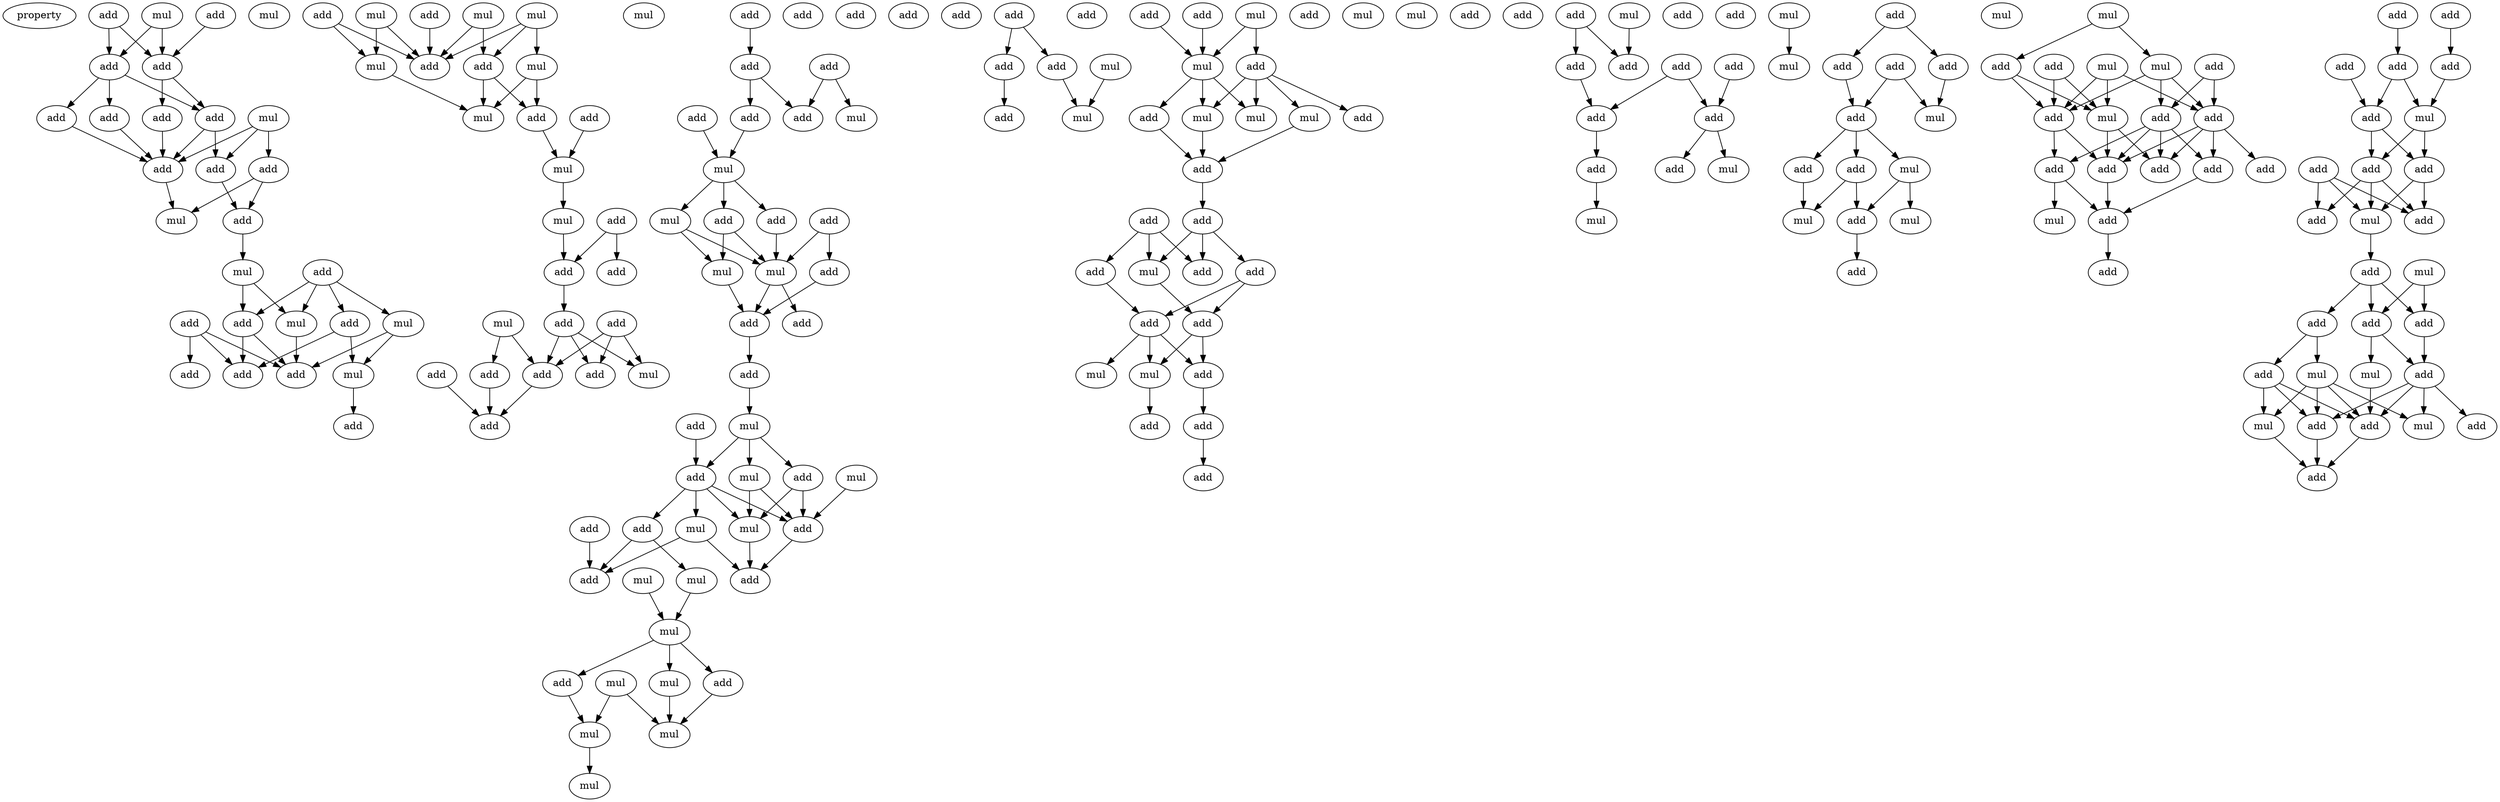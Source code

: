 digraph {
    node [fontcolor=black]
    property [mul=2,lf=1.0]
    0 [ label = add ];
    1 [ label = add ];
    2 [ label = mul ];
    3 [ label = mul ];
    4 [ label = add ];
    5 [ label = add ];
    6 [ label = mul ];
    7 [ label = add ];
    8 [ label = add ];
    9 [ label = add ];
    10 [ label = add ];
    11 [ label = add ];
    12 [ label = add ];
    13 [ label = add ];
    14 [ label = mul ];
    15 [ label = add ];
    16 [ label = add ];
    17 [ label = mul ];
    18 [ label = mul ];
    19 [ label = add ];
    20 [ label = mul ];
    21 [ label = add ];
    22 [ label = add ];
    23 [ label = mul ];
    24 [ label = add ];
    25 [ label = add ];
    26 [ label = add ];
    27 [ label = add ];
    28 [ label = mul ];
    29 [ label = add ];
    30 [ label = mul ];
    31 [ label = mul ];
    32 [ label = add ];
    33 [ label = mul ];
    34 [ label = add ];
    35 [ label = mul ];
    36 [ label = add ];
    37 [ label = mul ];
    38 [ label = add ];
    39 [ label = add ];
    40 [ label = mul ];
    41 [ label = mul ];
    42 [ label = add ];
    43 [ label = mul ];
    44 [ label = add ];
    45 [ label = add ];
    46 [ label = mul ];
    47 [ label = add ];
    48 [ label = add ];
    49 [ label = add ];
    50 [ label = add ];
    51 [ label = add ];
    52 [ label = add ];
    53 [ label = mul ];
    54 [ label = add ];
    55 [ label = add ];
    56 [ label = add ];
    57 [ label = add ];
    58 [ label = add ];
    59 [ label = add ];
    60 [ label = mul ];
    61 [ label = add ];
    62 [ label = add ];
    63 [ label = add ];
    64 [ label = mul ];
    65 [ label = add ];
    66 [ label = add ];
    67 [ label = add ];
    68 [ label = add ];
    69 [ label = mul ];
    70 [ label = mul ];
    71 [ label = mul ];
    72 [ label = add ];
    73 [ label = add ];
    74 [ label = add ];
    75 [ label = add ];
    76 [ label = add ];
    77 [ label = mul ];
    78 [ label = add ];
    79 [ label = mul ];
    80 [ label = add ];
    81 [ label = mul ];
    82 [ label = mul ];
    83 [ label = add ];
    84 [ label = add ];
    85 [ label = add ];
    86 [ label = mul ];
    87 [ label = add ];
    88 [ label = mul ];
    89 [ label = add ];
    90 [ label = mul ];
    91 [ label = mul ];
    92 [ label = add ];
    93 [ label = mul ];
    94 [ label = add ];
    95 [ label = add ];
    96 [ label = mul ];
    97 [ label = mul ];
    98 [ label = mul ];
    99 [ label = add ];
    100 [ label = mul ];
    101 [ label = add ];
    102 [ label = mul ];
    103 [ label = add ];
    104 [ label = add ];
    105 [ label = mul ];
    106 [ label = add ];
    107 [ label = mul ];
    108 [ label = add ];
    109 [ label = add ];
    110 [ label = add ];
    111 [ label = add ];
    112 [ label = mul ];
    113 [ label = add ];
    114 [ label = mul ];
    115 [ label = mul ];
    116 [ label = add ];
    117 [ label = mul ];
    118 [ label = add ];
    119 [ label = add ];
    120 [ label = add ];
    121 [ label = add ];
    122 [ label = mul ];
    123 [ label = add ];
    124 [ label = add ];
    125 [ label = mul ];
    126 [ label = add ];
    127 [ label = add ];
    128 [ label = add ];
    129 [ label = mul ];
    130 [ label = mul ];
    131 [ label = mul ];
    132 [ label = add ];
    133 [ label = add ];
    134 [ label = add ];
    135 [ label = add ];
    136 [ label = add ];
    137 [ label = add ];
    138 [ label = mul ];
    139 [ label = add ];
    140 [ label = add ];
    141 [ label = add ];
    142 [ label = add ];
    143 [ label = add ];
    144 [ label = add ];
    145 [ label = add ];
    146 [ label = add ];
    147 [ label = mul ];
    148 [ label = mul ];
    149 [ label = add ];
    150 [ label = add ];
    151 [ label = mul ];
    152 [ label = add ];
    153 [ label = mul ];
    154 [ label = add ];
    155 [ label = add ];
    156 [ label = add ];
    157 [ label = mul ];
    158 [ label = add ];
    159 [ label = add ];
    160 [ label = mul ];
    161 [ label = mul ];
    162 [ label = add ];
    163 [ label = add ];
    164 [ label = mul ];
    165 [ label = mul ];
    166 [ label = add ];
    167 [ label = mul ];
    168 [ label = add ];
    169 [ label = add ];
    170 [ label = mul ];
    171 [ label = add ];
    172 [ label = mul ];
    173 [ label = add ];
    174 [ label = mul ];
    175 [ label = add ];
    176 [ label = add ];
    177 [ label = add ];
    178 [ label = add ];
    179 [ label = add ];
    180 [ label = add ];
    181 [ label = add ];
    182 [ label = mul ];
    183 [ label = add ];
    184 [ label = add ];
    185 [ label = add ];
    186 [ label = add ];
    187 [ label = add ];
    188 [ label = add ];
    189 [ label = add ];
    190 [ label = add ];
    191 [ label = mul ];
    192 [ label = add ];
    193 [ label = add ];
    194 [ label = add ];
    195 [ label = add ];
    196 [ label = add ];
    197 [ label = mul ];
    198 [ label = mul ];
    199 [ label = add ];
    200 [ label = add ];
    201 [ label = add ];
    202 [ label = add ];
    203 [ label = mul ];
    204 [ label = mul ];
    205 [ label = add ];
    206 [ label = add ];
    207 [ label = add ];
    208 [ label = add ];
    209 [ label = mul ];
    210 [ label = mul ];
    211 [ label = add ];
    212 [ label = add ];
    0 -> 4 [ name = 0 ];
    0 -> 5 [ name = 1 ];
    1 -> 5 [ name = 2 ];
    2 -> 4 [ name = 3 ];
    2 -> 5 [ name = 4 ];
    4 -> 7 [ name = 5 ];
    4 -> 9 [ name = 6 ];
    4 -> 10 [ name = 7 ];
    5 -> 8 [ name = 8 ];
    5 -> 10 [ name = 9 ];
    6 -> 11 [ name = 10 ];
    6 -> 12 [ name = 11 ];
    6 -> 13 [ name = 12 ];
    7 -> 12 [ name = 13 ];
    8 -> 12 [ name = 14 ];
    9 -> 12 [ name = 15 ];
    10 -> 11 [ name = 16 ];
    10 -> 12 [ name = 17 ];
    11 -> 15 [ name = 18 ];
    12 -> 14 [ name = 19 ];
    13 -> 14 [ name = 20 ];
    13 -> 15 [ name = 21 ];
    15 -> 17 [ name = 22 ];
    16 -> 18 [ name = 23 ];
    16 -> 20 [ name = 24 ];
    16 -> 21 [ name = 25 ];
    16 -> 22 [ name = 26 ];
    17 -> 18 [ name = 27 ];
    17 -> 21 [ name = 28 ];
    18 -> 24 [ name = 29 ];
    19 -> 24 [ name = 30 ];
    19 -> 25 [ name = 31 ];
    19 -> 26 [ name = 32 ];
    20 -> 23 [ name = 33 ];
    20 -> 24 [ name = 34 ];
    21 -> 24 [ name = 35 ];
    21 -> 26 [ name = 36 ];
    22 -> 23 [ name = 37 ];
    22 -> 26 [ name = 38 ];
    23 -> 27 [ name = 39 ];
    28 -> 34 [ name = 40 ];
    28 -> 35 [ name = 41 ];
    28 -> 36 [ name = 42 ];
    29 -> 33 [ name = 43 ];
    29 -> 36 [ name = 44 ];
    30 -> 33 [ name = 45 ];
    30 -> 36 [ name = 46 ];
    31 -> 34 [ name = 47 ];
    31 -> 36 [ name = 48 ];
    32 -> 36 [ name = 49 ];
    33 -> 37 [ name = 50 ];
    34 -> 37 [ name = 51 ];
    34 -> 39 [ name = 52 ];
    35 -> 37 [ name = 53 ];
    35 -> 39 [ name = 54 ];
    38 -> 40 [ name = 55 ];
    39 -> 40 [ name = 56 ];
    40 -> 43 [ name = 57 ];
    42 -> 44 [ name = 58 ];
    42 -> 45 [ name = 59 ];
    43 -> 45 [ name = 60 ];
    45 -> 47 [ name = 61 ];
    46 -> 50 [ name = 62 ];
    46 -> 51 [ name = 63 ];
    47 -> 50 [ name = 64 ];
    47 -> 52 [ name = 65 ];
    47 -> 53 [ name = 66 ];
    48 -> 50 [ name = 67 ];
    48 -> 52 [ name = 68 ];
    48 -> 53 [ name = 69 ];
    49 -> 54 [ name = 70 ];
    50 -> 54 [ name = 71 ];
    51 -> 54 [ name = 72 ];
    55 -> 57 [ name = 73 ];
    57 -> 62 [ name = 74 ];
    57 -> 63 [ name = 75 ];
    58 -> 60 [ name = 76 ];
    58 -> 63 [ name = 77 ];
    61 -> 64 [ name = 78 ];
    62 -> 64 [ name = 79 ];
    64 -> 65 [ name = 80 ];
    64 -> 66 [ name = 81 ];
    64 -> 69 [ name = 82 ];
    65 -> 71 [ name = 83 ];
    66 -> 70 [ name = 84 ];
    66 -> 71 [ name = 85 ];
    67 -> 71 [ name = 86 ];
    67 -> 72 [ name = 87 ];
    69 -> 70 [ name = 88 ];
    69 -> 71 [ name = 89 ];
    70 -> 74 [ name = 90 ];
    71 -> 73 [ name = 91 ];
    71 -> 74 [ name = 92 ];
    72 -> 74 [ name = 93 ];
    74 -> 75 [ name = 94 ];
    75 -> 77 [ name = 95 ];
    76 -> 78 [ name = 96 ];
    77 -> 78 [ name = 97 ];
    77 -> 79 [ name = 98 ];
    77 -> 80 [ name = 99 ];
    78 -> 82 [ name = 100 ];
    78 -> 84 [ name = 101 ];
    78 -> 85 [ name = 102 ];
    78 -> 86 [ name = 103 ];
    79 -> 85 [ name = 104 ];
    79 -> 86 [ name = 105 ];
    80 -> 85 [ name = 106 ];
    80 -> 86 [ name = 107 ];
    81 -> 85 [ name = 108 ];
    82 -> 87 [ name = 109 ];
    82 -> 89 [ name = 110 ];
    83 -> 87 [ name = 111 ];
    84 -> 87 [ name = 112 ];
    84 -> 90 [ name = 113 ];
    85 -> 89 [ name = 114 ];
    86 -> 89 [ name = 115 ];
    88 -> 91 [ name = 116 ];
    90 -> 91 [ name = 117 ];
    91 -> 93 [ name = 118 ];
    91 -> 94 [ name = 119 ];
    91 -> 95 [ name = 120 ];
    93 -> 98 [ name = 121 ];
    94 -> 97 [ name = 122 ];
    95 -> 98 [ name = 123 ];
    96 -> 97 [ name = 124 ];
    96 -> 98 [ name = 125 ];
    97 -> 100 [ name = 126 ];
    99 -> 103 [ name = 127 ];
    99 -> 104 [ name = 128 ];
    102 -> 105 [ name = 129 ];
    103 -> 106 [ name = 130 ];
    104 -> 105 [ name = 131 ];
    107 -> 111 [ name = 132 ];
    107 -> 112 [ name = 133 ];
    108 -> 112 [ name = 134 ];
    110 -> 112 [ name = 135 ];
    111 -> 114 [ name = 136 ];
    111 -> 115 [ name = 137 ];
    111 -> 116 [ name = 138 ];
    111 -> 117 [ name = 139 ];
    112 -> 113 [ name = 140 ];
    112 -> 115 [ name = 141 ];
    112 -> 117 [ name = 142 ];
    113 -> 118 [ name = 143 ];
    114 -> 118 [ name = 144 ];
    115 -> 118 [ name = 145 ];
    118 -> 119 [ name = 146 ];
    119 -> 122 [ name = 147 ];
    119 -> 123 [ name = 148 ];
    119 -> 124 [ name = 149 ];
    120 -> 121 [ name = 150 ];
    120 -> 122 [ name = 151 ];
    120 -> 124 [ name = 152 ];
    121 -> 126 [ name = 153 ];
    122 -> 127 [ name = 154 ];
    123 -> 126 [ name = 155 ];
    123 -> 127 [ name = 156 ];
    126 -> 128 [ name = 157 ];
    126 -> 129 [ name = 158 ];
    126 -> 130 [ name = 159 ];
    127 -> 128 [ name = 160 ];
    127 -> 129 [ name = 161 ];
    128 -> 135 [ name = 162 ];
    129 -> 134 [ name = 163 ];
    135 -> 136 [ name = 164 ];
    137 -> 139 [ name = 165 ];
    137 -> 140 [ name = 166 ];
    138 -> 140 [ name = 167 ];
    139 -> 144 [ name = 168 ];
    141 -> 143 [ name = 169 ];
    141 -> 144 [ name = 170 ];
    142 -> 143 [ name = 171 ];
    143 -> 145 [ name = 172 ];
    143 -> 147 [ name = 173 ];
    144 -> 146 [ name = 174 ];
    146 -> 148 [ name = 175 ];
    151 -> 153 [ name = 176 ];
    152 -> 155 [ name = 177 ];
    152 -> 156 [ name = 178 ];
    154 -> 157 [ name = 179 ];
    154 -> 158 [ name = 180 ];
    155 -> 158 [ name = 181 ];
    156 -> 157 [ name = 182 ];
    158 -> 159 [ name = 183 ];
    158 -> 160 [ name = 184 ];
    158 -> 162 [ name = 185 ];
    159 -> 164 [ name = 186 ];
    160 -> 163 [ name = 187 ];
    160 -> 165 [ name = 188 ];
    162 -> 163 [ name = 189 ];
    162 -> 164 [ name = 190 ];
    163 -> 166 [ name = 191 ];
    167 -> 168 [ name = 192 ];
    167 -> 170 [ name = 193 ];
    168 -> 174 [ name = 194 ];
    168 -> 176 [ name = 195 ];
    169 -> 173 [ name = 196 ];
    169 -> 175 [ name = 197 ];
    170 -> 173 [ name = 198 ];
    170 -> 175 [ name = 199 ];
    170 -> 176 [ name = 200 ];
    171 -> 174 [ name = 201 ];
    171 -> 176 [ name = 202 ];
    172 -> 174 [ name = 203 ];
    172 -> 175 [ name = 204 ];
    172 -> 176 [ name = 205 ];
    173 -> 177 [ name = 206 ];
    173 -> 178 [ name = 207 ];
    173 -> 180 [ name = 208 ];
    173 -> 181 [ name = 209 ];
    174 -> 180 [ name = 210 ];
    174 -> 181 [ name = 211 ];
    175 -> 177 [ name = 212 ];
    175 -> 179 [ name = 213 ];
    175 -> 180 [ name = 214 ];
    175 -> 181 [ name = 215 ];
    176 -> 178 [ name = 216 ];
    176 -> 180 [ name = 217 ];
    177 -> 183 [ name = 218 ];
    178 -> 182 [ name = 219 ];
    178 -> 183 [ name = 220 ];
    180 -> 183 [ name = 221 ];
    183 -> 184 [ name = 222 ];
    185 -> 189 [ name = 223 ];
    186 -> 187 [ name = 224 ];
    187 -> 191 [ name = 225 ];
    188 -> 190 [ name = 226 ];
    189 -> 190 [ name = 227 ];
    189 -> 191 [ name = 228 ];
    190 -> 192 [ name = 229 ];
    190 -> 194 [ name = 230 ];
    191 -> 192 [ name = 231 ];
    191 -> 194 [ name = 232 ];
    192 -> 195 [ name = 233 ];
    192 -> 196 [ name = 234 ];
    192 -> 197 [ name = 235 ];
    193 -> 195 [ name = 236 ];
    193 -> 196 [ name = 237 ];
    193 -> 197 [ name = 238 ];
    194 -> 195 [ name = 239 ];
    194 -> 197 [ name = 240 ];
    197 -> 199 [ name = 241 ];
    198 -> 200 [ name = 242 ];
    198 -> 202 [ name = 243 ];
    199 -> 200 [ name = 244 ];
    199 -> 201 [ name = 245 ];
    199 -> 202 [ name = 246 ];
    200 -> 203 [ name = 247 ];
    200 -> 205 [ name = 248 ];
    201 -> 204 [ name = 249 ];
    201 -> 206 [ name = 250 ];
    202 -> 205 [ name = 251 ];
    203 -> 207 [ name = 252 ];
    204 -> 207 [ name = 253 ];
    204 -> 208 [ name = 254 ];
    204 -> 209 [ name = 255 ];
    204 -> 210 [ name = 256 ];
    205 -> 207 [ name = 257 ];
    205 -> 208 [ name = 258 ];
    205 -> 210 [ name = 259 ];
    205 -> 211 [ name = 260 ];
    206 -> 207 [ name = 261 ];
    206 -> 208 [ name = 262 ];
    206 -> 209 [ name = 263 ];
    207 -> 212 [ name = 264 ];
    208 -> 212 [ name = 265 ];
    209 -> 212 [ name = 266 ];
}

